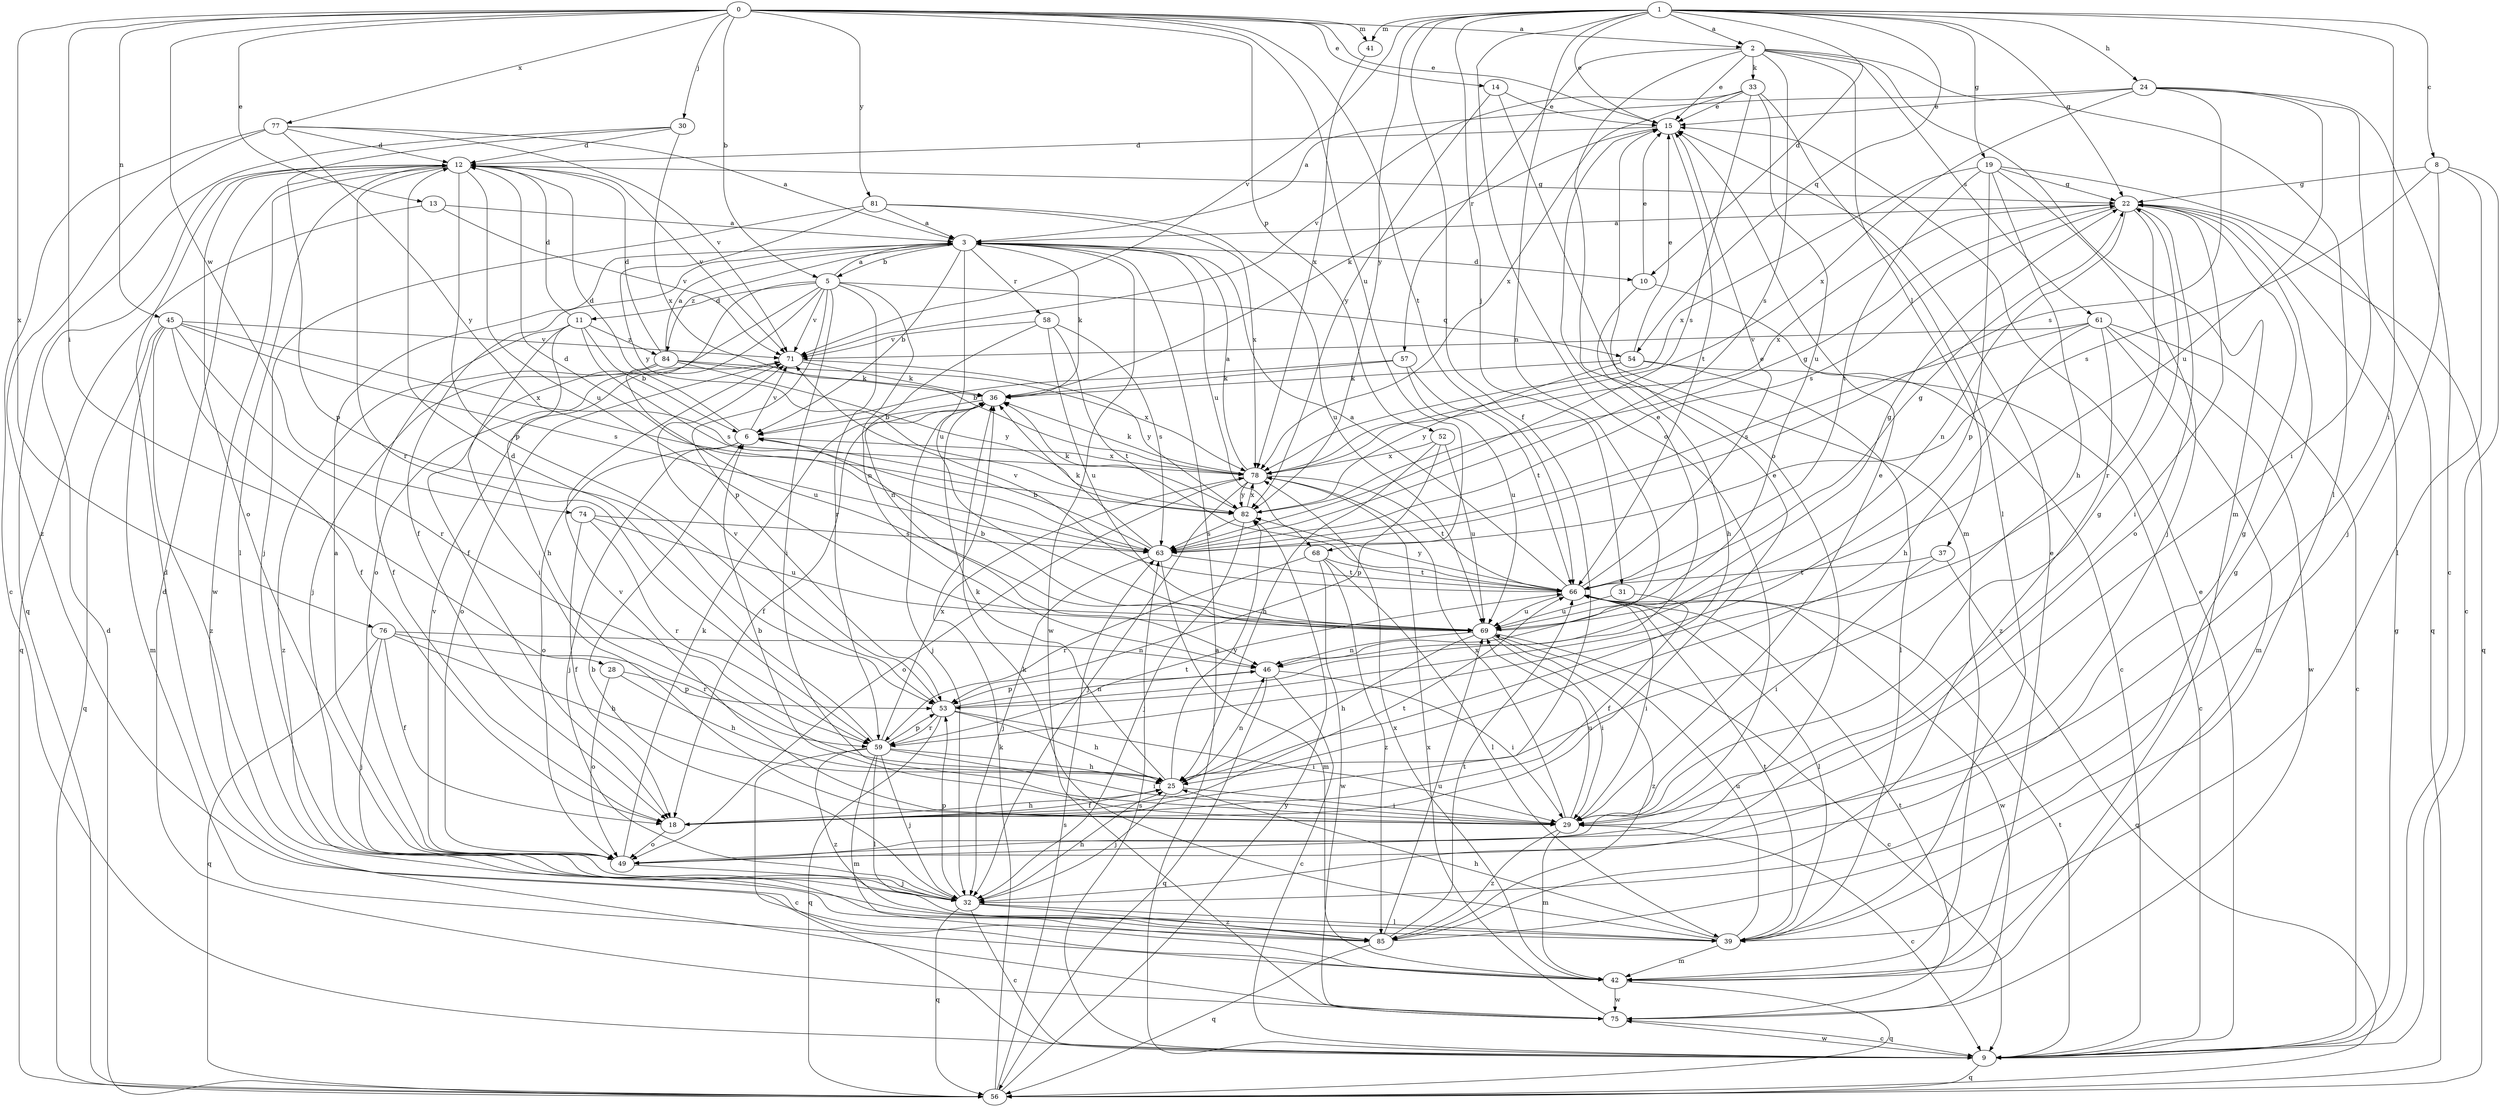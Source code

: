 strict digraph  {
0;
1;
2;
3;
5;
6;
8;
9;
10;
11;
12;
13;
14;
15;
18;
19;
22;
24;
25;
28;
29;
30;
31;
32;
33;
36;
37;
39;
41;
42;
45;
46;
49;
52;
53;
54;
56;
57;
58;
59;
61;
63;
66;
68;
69;
71;
74;
75;
76;
77;
78;
81;
82;
84;
85;
0 -> 2  [label=a];
0 -> 5  [label=b];
0 -> 13  [label=e];
0 -> 14  [label=e];
0 -> 15  [label=e];
0 -> 28  [label=i];
0 -> 30  [label=j];
0 -> 41  [label=m];
0 -> 45  [label=n];
0 -> 52  [label=p];
0 -> 66  [label=t];
0 -> 68  [label=u];
0 -> 74  [label=w];
0 -> 76  [label=x];
0 -> 77  [label=x];
0 -> 81  [label=y];
1 -> 2  [label=a];
1 -> 8  [label=c];
1 -> 10  [label=d];
1 -> 15  [label=e];
1 -> 18  [label=f];
1 -> 19  [label=g];
1 -> 22  [label=g];
1 -> 24  [label=h];
1 -> 29  [label=i];
1 -> 31  [label=j];
1 -> 41  [label=m];
1 -> 46  [label=n];
1 -> 49  [label=o];
1 -> 54  [label=q];
1 -> 71  [label=v];
1 -> 82  [label=y];
2 -> 15  [label=e];
2 -> 33  [label=k];
2 -> 37  [label=l];
2 -> 39  [label=l];
2 -> 42  [label=m];
2 -> 49  [label=o];
2 -> 57  [label=r];
2 -> 61  [label=s];
2 -> 63  [label=s];
3 -> 5  [label=b];
3 -> 6  [label=b];
3 -> 10  [label=d];
3 -> 18  [label=f];
3 -> 36  [label=k];
3 -> 58  [label=r];
3 -> 68  [label=u];
3 -> 69  [label=u];
3 -> 75  [label=w];
3 -> 84  [label=z];
5 -> 3  [label=a];
5 -> 11  [label=d];
5 -> 18  [label=f];
5 -> 29  [label=i];
5 -> 32  [label=j];
5 -> 46  [label=n];
5 -> 49  [label=o];
5 -> 53  [label=p];
5 -> 54  [label=q];
5 -> 59  [label=r];
5 -> 71  [label=v];
6 -> 12  [label=d];
6 -> 32  [label=j];
6 -> 49  [label=o];
6 -> 71  [label=v];
6 -> 78  [label=x];
8 -> 9  [label=c];
8 -> 22  [label=g];
8 -> 32  [label=j];
8 -> 39  [label=l];
8 -> 63  [label=s];
9 -> 3  [label=a];
9 -> 15  [label=e];
9 -> 22  [label=g];
9 -> 56  [label=q];
9 -> 63  [label=s];
9 -> 66  [label=t];
9 -> 75  [label=w];
10 -> 9  [label=c];
10 -> 15  [label=e];
10 -> 25  [label=h];
11 -> 6  [label=b];
11 -> 12  [label=d];
11 -> 18  [label=f];
11 -> 25  [label=h];
11 -> 29  [label=i];
11 -> 63  [label=s];
11 -> 84  [label=z];
12 -> 22  [label=g];
12 -> 39  [label=l];
12 -> 49  [label=o];
12 -> 53  [label=p];
12 -> 59  [label=r];
12 -> 69  [label=u];
12 -> 71  [label=v];
12 -> 75  [label=w];
13 -> 3  [label=a];
13 -> 56  [label=q];
13 -> 71  [label=v];
14 -> 15  [label=e];
14 -> 42  [label=m];
14 -> 82  [label=y];
15 -> 12  [label=d];
15 -> 36  [label=k];
15 -> 66  [label=t];
18 -> 15  [label=e];
18 -> 25  [label=h];
18 -> 49  [label=o];
18 -> 66  [label=t];
19 -> 22  [label=g];
19 -> 25  [label=h];
19 -> 32  [label=j];
19 -> 53  [label=p];
19 -> 56  [label=q];
19 -> 66  [label=t];
19 -> 78  [label=x];
22 -> 3  [label=a];
22 -> 29  [label=i];
22 -> 46  [label=n];
22 -> 49  [label=o];
22 -> 56  [label=q];
22 -> 59  [label=r];
22 -> 63  [label=s];
22 -> 78  [label=x];
24 -> 3  [label=a];
24 -> 9  [label=c];
24 -> 15  [label=e];
24 -> 29  [label=i];
24 -> 63  [label=s];
24 -> 69  [label=u];
24 -> 78  [label=x];
25 -> 18  [label=f];
25 -> 29  [label=i];
25 -> 32  [label=j];
25 -> 36  [label=k];
25 -> 46  [label=n];
25 -> 82  [label=y];
28 -> 25  [label=h];
28 -> 49  [label=o];
28 -> 53  [label=p];
29 -> 6  [label=b];
29 -> 9  [label=c];
29 -> 15  [label=e];
29 -> 22  [label=g];
29 -> 42  [label=m];
29 -> 69  [label=u];
29 -> 71  [label=v];
29 -> 78  [label=x];
29 -> 85  [label=z];
30 -> 12  [label=d];
30 -> 53  [label=p];
30 -> 56  [label=q];
30 -> 78  [label=x];
31 -> 18  [label=f];
31 -> 69  [label=u];
32 -> 6  [label=b];
32 -> 9  [label=c];
32 -> 25  [label=h];
32 -> 39  [label=l];
32 -> 53  [label=p];
32 -> 56  [label=q];
32 -> 85  [label=z];
33 -> 15  [label=e];
33 -> 39  [label=l];
33 -> 63  [label=s];
33 -> 69  [label=u];
33 -> 71  [label=v];
33 -> 78  [label=x];
36 -> 6  [label=b];
36 -> 18  [label=f];
36 -> 32  [label=j];
37 -> 29  [label=i];
37 -> 56  [label=q];
37 -> 66  [label=t];
39 -> 25  [label=h];
39 -> 36  [label=k];
39 -> 42  [label=m];
39 -> 66  [label=t];
39 -> 69  [label=u];
41 -> 78  [label=x];
42 -> 12  [label=d];
42 -> 15  [label=e];
42 -> 56  [label=q];
42 -> 75  [label=w];
42 -> 78  [label=x];
45 -> 18  [label=f];
45 -> 42  [label=m];
45 -> 56  [label=q];
45 -> 59  [label=r];
45 -> 63  [label=s];
45 -> 71  [label=v];
45 -> 78  [label=x];
45 -> 85  [label=z];
46 -> 9  [label=c];
46 -> 29  [label=i];
46 -> 53  [label=p];
46 -> 56  [label=q];
49 -> 3  [label=a];
49 -> 22  [label=g];
49 -> 32  [label=j];
49 -> 36  [label=k];
49 -> 71  [label=v];
52 -> 25  [label=h];
52 -> 53  [label=p];
52 -> 69  [label=u];
52 -> 78  [label=x];
53 -> 15  [label=e];
53 -> 25  [label=h];
53 -> 29  [label=i];
53 -> 46  [label=n];
53 -> 56  [label=q];
53 -> 59  [label=r];
53 -> 71  [label=v];
54 -> 9  [label=c];
54 -> 15  [label=e];
54 -> 36  [label=k];
54 -> 39  [label=l];
54 -> 82  [label=y];
56 -> 12  [label=d];
56 -> 36  [label=k];
56 -> 63  [label=s];
56 -> 82  [label=y];
57 -> 6  [label=b];
57 -> 36  [label=k];
57 -> 66  [label=t];
57 -> 69  [label=u];
58 -> 46  [label=n];
58 -> 63  [label=s];
58 -> 66  [label=t];
58 -> 69  [label=u];
58 -> 71  [label=v];
59 -> 9  [label=c];
59 -> 12  [label=d];
59 -> 25  [label=h];
59 -> 29  [label=i];
59 -> 32  [label=j];
59 -> 39  [label=l];
59 -> 42  [label=m];
59 -> 53  [label=p];
59 -> 66  [label=t];
59 -> 78  [label=x];
59 -> 85  [label=z];
61 -> 9  [label=c];
61 -> 25  [label=h];
61 -> 42  [label=m];
61 -> 63  [label=s];
61 -> 71  [label=v];
61 -> 75  [label=w];
61 -> 85  [label=z];
63 -> 6  [label=b];
63 -> 12  [label=d];
63 -> 32  [label=j];
63 -> 36  [label=k];
63 -> 42  [label=m];
63 -> 66  [label=t];
66 -> 3  [label=a];
66 -> 15  [label=e];
66 -> 22  [label=g];
66 -> 29  [label=i];
66 -> 39  [label=l];
66 -> 69  [label=u];
66 -> 71  [label=v];
66 -> 75  [label=w];
66 -> 82  [label=y];
68 -> 39  [label=l];
68 -> 59  [label=r];
68 -> 66  [label=t];
68 -> 75  [label=w];
68 -> 85  [label=z];
69 -> 6  [label=b];
69 -> 9  [label=c];
69 -> 22  [label=g];
69 -> 25  [label=h];
69 -> 29  [label=i];
69 -> 46  [label=n];
69 -> 85  [label=z];
71 -> 36  [label=k];
71 -> 49  [label=o];
71 -> 82  [label=y];
74 -> 18  [label=f];
74 -> 59  [label=r];
74 -> 63  [label=s];
74 -> 69  [label=u];
75 -> 9  [label=c];
75 -> 12  [label=d];
75 -> 66  [label=t];
75 -> 78  [label=x];
76 -> 18  [label=f];
76 -> 25  [label=h];
76 -> 32  [label=j];
76 -> 46  [label=n];
76 -> 56  [label=q];
76 -> 59  [label=r];
77 -> 3  [label=a];
77 -> 9  [label=c];
77 -> 12  [label=d];
77 -> 71  [label=v];
77 -> 82  [label=y];
77 -> 85  [label=z];
78 -> 3  [label=a];
78 -> 32  [label=j];
78 -> 36  [label=k];
78 -> 49  [label=o];
78 -> 66  [label=t];
78 -> 82  [label=y];
81 -> 3  [label=a];
81 -> 32  [label=j];
81 -> 69  [label=u];
81 -> 78  [label=x];
81 -> 82  [label=y];
82 -> 22  [label=g];
82 -> 32  [label=j];
82 -> 36  [label=k];
82 -> 63  [label=s];
82 -> 78  [label=x];
84 -> 3  [label=a];
84 -> 12  [label=d];
84 -> 36  [label=k];
84 -> 69  [label=u];
84 -> 78  [label=x];
84 -> 82  [label=y];
84 -> 85  [label=z];
85 -> 22  [label=g];
85 -> 56  [label=q];
85 -> 66  [label=t];
85 -> 69  [label=u];
}
